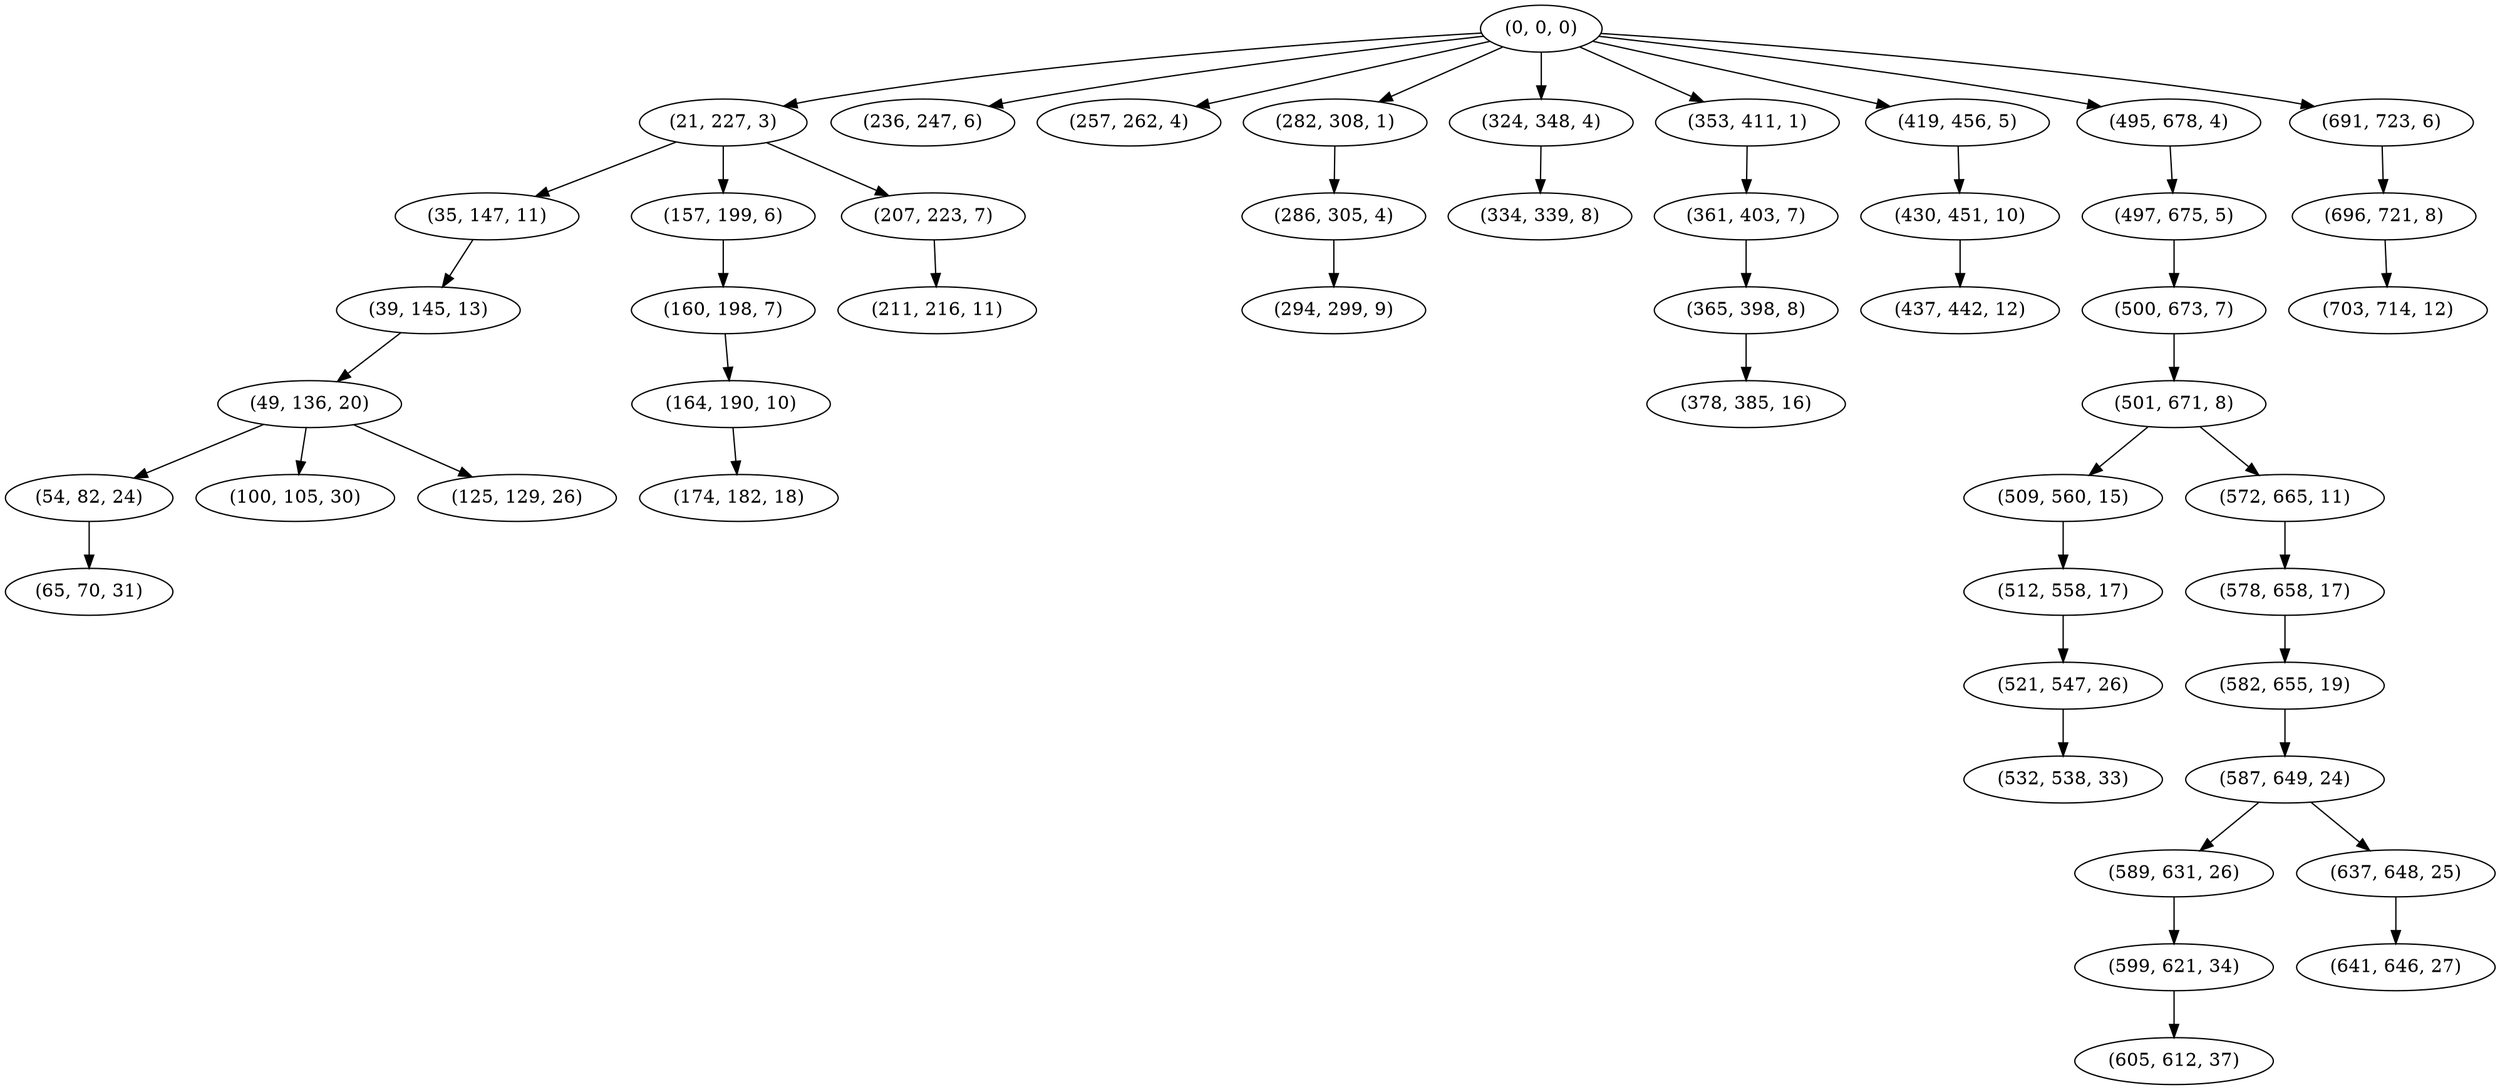 digraph tree {
    "(0, 0, 0)";
    "(21, 227, 3)";
    "(35, 147, 11)";
    "(39, 145, 13)";
    "(49, 136, 20)";
    "(54, 82, 24)";
    "(65, 70, 31)";
    "(100, 105, 30)";
    "(125, 129, 26)";
    "(157, 199, 6)";
    "(160, 198, 7)";
    "(164, 190, 10)";
    "(174, 182, 18)";
    "(207, 223, 7)";
    "(211, 216, 11)";
    "(236, 247, 6)";
    "(257, 262, 4)";
    "(282, 308, 1)";
    "(286, 305, 4)";
    "(294, 299, 9)";
    "(324, 348, 4)";
    "(334, 339, 8)";
    "(353, 411, 1)";
    "(361, 403, 7)";
    "(365, 398, 8)";
    "(378, 385, 16)";
    "(419, 456, 5)";
    "(430, 451, 10)";
    "(437, 442, 12)";
    "(495, 678, 4)";
    "(497, 675, 5)";
    "(500, 673, 7)";
    "(501, 671, 8)";
    "(509, 560, 15)";
    "(512, 558, 17)";
    "(521, 547, 26)";
    "(532, 538, 33)";
    "(572, 665, 11)";
    "(578, 658, 17)";
    "(582, 655, 19)";
    "(587, 649, 24)";
    "(589, 631, 26)";
    "(599, 621, 34)";
    "(605, 612, 37)";
    "(637, 648, 25)";
    "(641, 646, 27)";
    "(691, 723, 6)";
    "(696, 721, 8)";
    "(703, 714, 12)";
    "(0, 0, 0)" -> "(21, 227, 3)";
    "(0, 0, 0)" -> "(236, 247, 6)";
    "(0, 0, 0)" -> "(257, 262, 4)";
    "(0, 0, 0)" -> "(282, 308, 1)";
    "(0, 0, 0)" -> "(324, 348, 4)";
    "(0, 0, 0)" -> "(353, 411, 1)";
    "(0, 0, 0)" -> "(419, 456, 5)";
    "(0, 0, 0)" -> "(495, 678, 4)";
    "(0, 0, 0)" -> "(691, 723, 6)";
    "(21, 227, 3)" -> "(35, 147, 11)";
    "(21, 227, 3)" -> "(157, 199, 6)";
    "(21, 227, 3)" -> "(207, 223, 7)";
    "(35, 147, 11)" -> "(39, 145, 13)";
    "(39, 145, 13)" -> "(49, 136, 20)";
    "(49, 136, 20)" -> "(54, 82, 24)";
    "(49, 136, 20)" -> "(100, 105, 30)";
    "(49, 136, 20)" -> "(125, 129, 26)";
    "(54, 82, 24)" -> "(65, 70, 31)";
    "(157, 199, 6)" -> "(160, 198, 7)";
    "(160, 198, 7)" -> "(164, 190, 10)";
    "(164, 190, 10)" -> "(174, 182, 18)";
    "(207, 223, 7)" -> "(211, 216, 11)";
    "(282, 308, 1)" -> "(286, 305, 4)";
    "(286, 305, 4)" -> "(294, 299, 9)";
    "(324, 348, 4)" -> "(334, 339, 8)";
    "(353, 411, 1)" -> "(361, 403, 7)";
    "(361, 403, 7)" -> "(365, 398, 8)";
    "(365, 398, 8)" -> "(378, 385, 16)";
    "(419, 456, 5)" -> "(430, 451, 10)";
    "(430, 451, 10)" -> "(437, 442, 12)";
    "(495, 678, 4)" -> "(497, 675, 5)";
    "(497, 675, 5)" -> "(500, 673, 7)";
    "(500, 673, 7)" -> "(501, 671, 8)";
    "(501, 671, 8)" -> "(509, 560, 15)";
    "(501, 671, 8)" -> "(572, 665, 11)";
    "(509, 560, 15)" -> "(512, 558, 17)";
    "(512, 558, 17)" -> "(521, 547, 26)";
    "(521, 547, 26)" -> "(532, 538, 33)";
    "(572, 665, 11)" -> "(578, 658, 17)";
    "(578, 658, 17)" -> "(582, 655, 19)";
    "(582, 655, 19)" -> "(587, 649, 24)";
    "(587, 649, 24)" -> "(589, 631, 26)";
    "(587, 649, 24)" -> "(637, 648, 25)";
    "(589, 631, 26)" -> "(599, 621, 34)";
    "(599, 621, 34)" -> "(605, 612, 37)";
    "(637, 648, 25)" -> "(641, 646, 27)";
    "(691, 723, 6)" -> "(696, 721, 8)";
    "(696, 721, 8)" -> "(703, 714, 12)";
}
